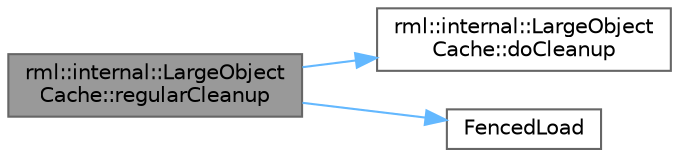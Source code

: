 digraph "rml::internal::LargeObjectCache::regularCleanup"
{
 // LATEX_PDF_SIZE
  bgcolor="transparent";
  edge [fontname=Helvetica,fontsize=10,labelfontname=Helvetica,labelfontsize=10];
  node [fontname=Helvetica,fontsize=10,shape=box,height=0.2,width=0.4];
  rankdir="LR";
  Node1 [id="Node000001",label="rml::internal::LargeObject\lCache::regularCleanup",height=0.2,width=0.4,color="gray40", fillcolor="grey60", style="filled", fontcolor="black",tooltip=" "];
  Node1 -> Node2 [id="edge3_Node000001_Node000002",color="steelblue1",style="solid",tooltip=" "];
  Node2 [id="Node000002",label="rml::internal::LargeObject\lCache::doCleanup",height=0.2,width=0.4,color="grey40", fillcolor="white", style="filled",URL="$classrml_1_1internal_1_1_large_object_cache.html#a67c5f245b2b8b4234de844d0b782d6cb",tooltip=" "];
  Node1 -> Node3 [id="edge4_Node000001_Node000003",color="steelblue1",style="solid",tooltip=" "];
  Node3 [id="Node000003",label="FencedLoad",height=0.2,width=0.4,color="grey40", fillcolor="white", style="filled",URL="$_synchronize_8h.html#a0792980ea26344eaf2fc0a4112b5d848",tooltip=" "];
}
